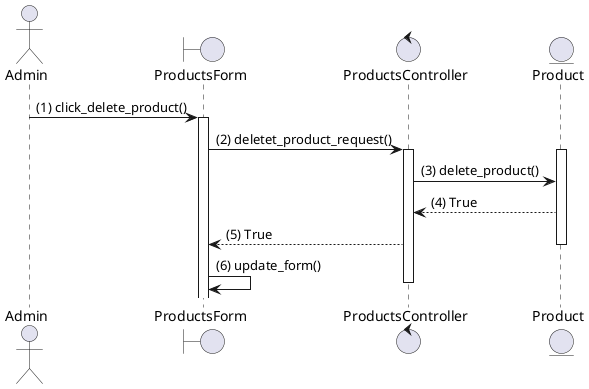 @startuml
actor Admin
boundary ProductsForm
control ProductsController
entity Product

Admin -> ProductsForm : (1) click_delete_product()
activate ProductsForm

ProductsForm -> ProductsController : (2) deletet_product_request()
activate ProductsController

activate Product
ProductsController -> Product : (3) delete_product()
ProductsController <-- Product : (4) True

' DataBase --> ProductsController : (4) Данные о товаре


ProductsController --> ProductsForm : (5) True
deactivate Product

ProductsForm -> ProductsForm : (6) update_form()
deactivate ProductsController

@enduml

